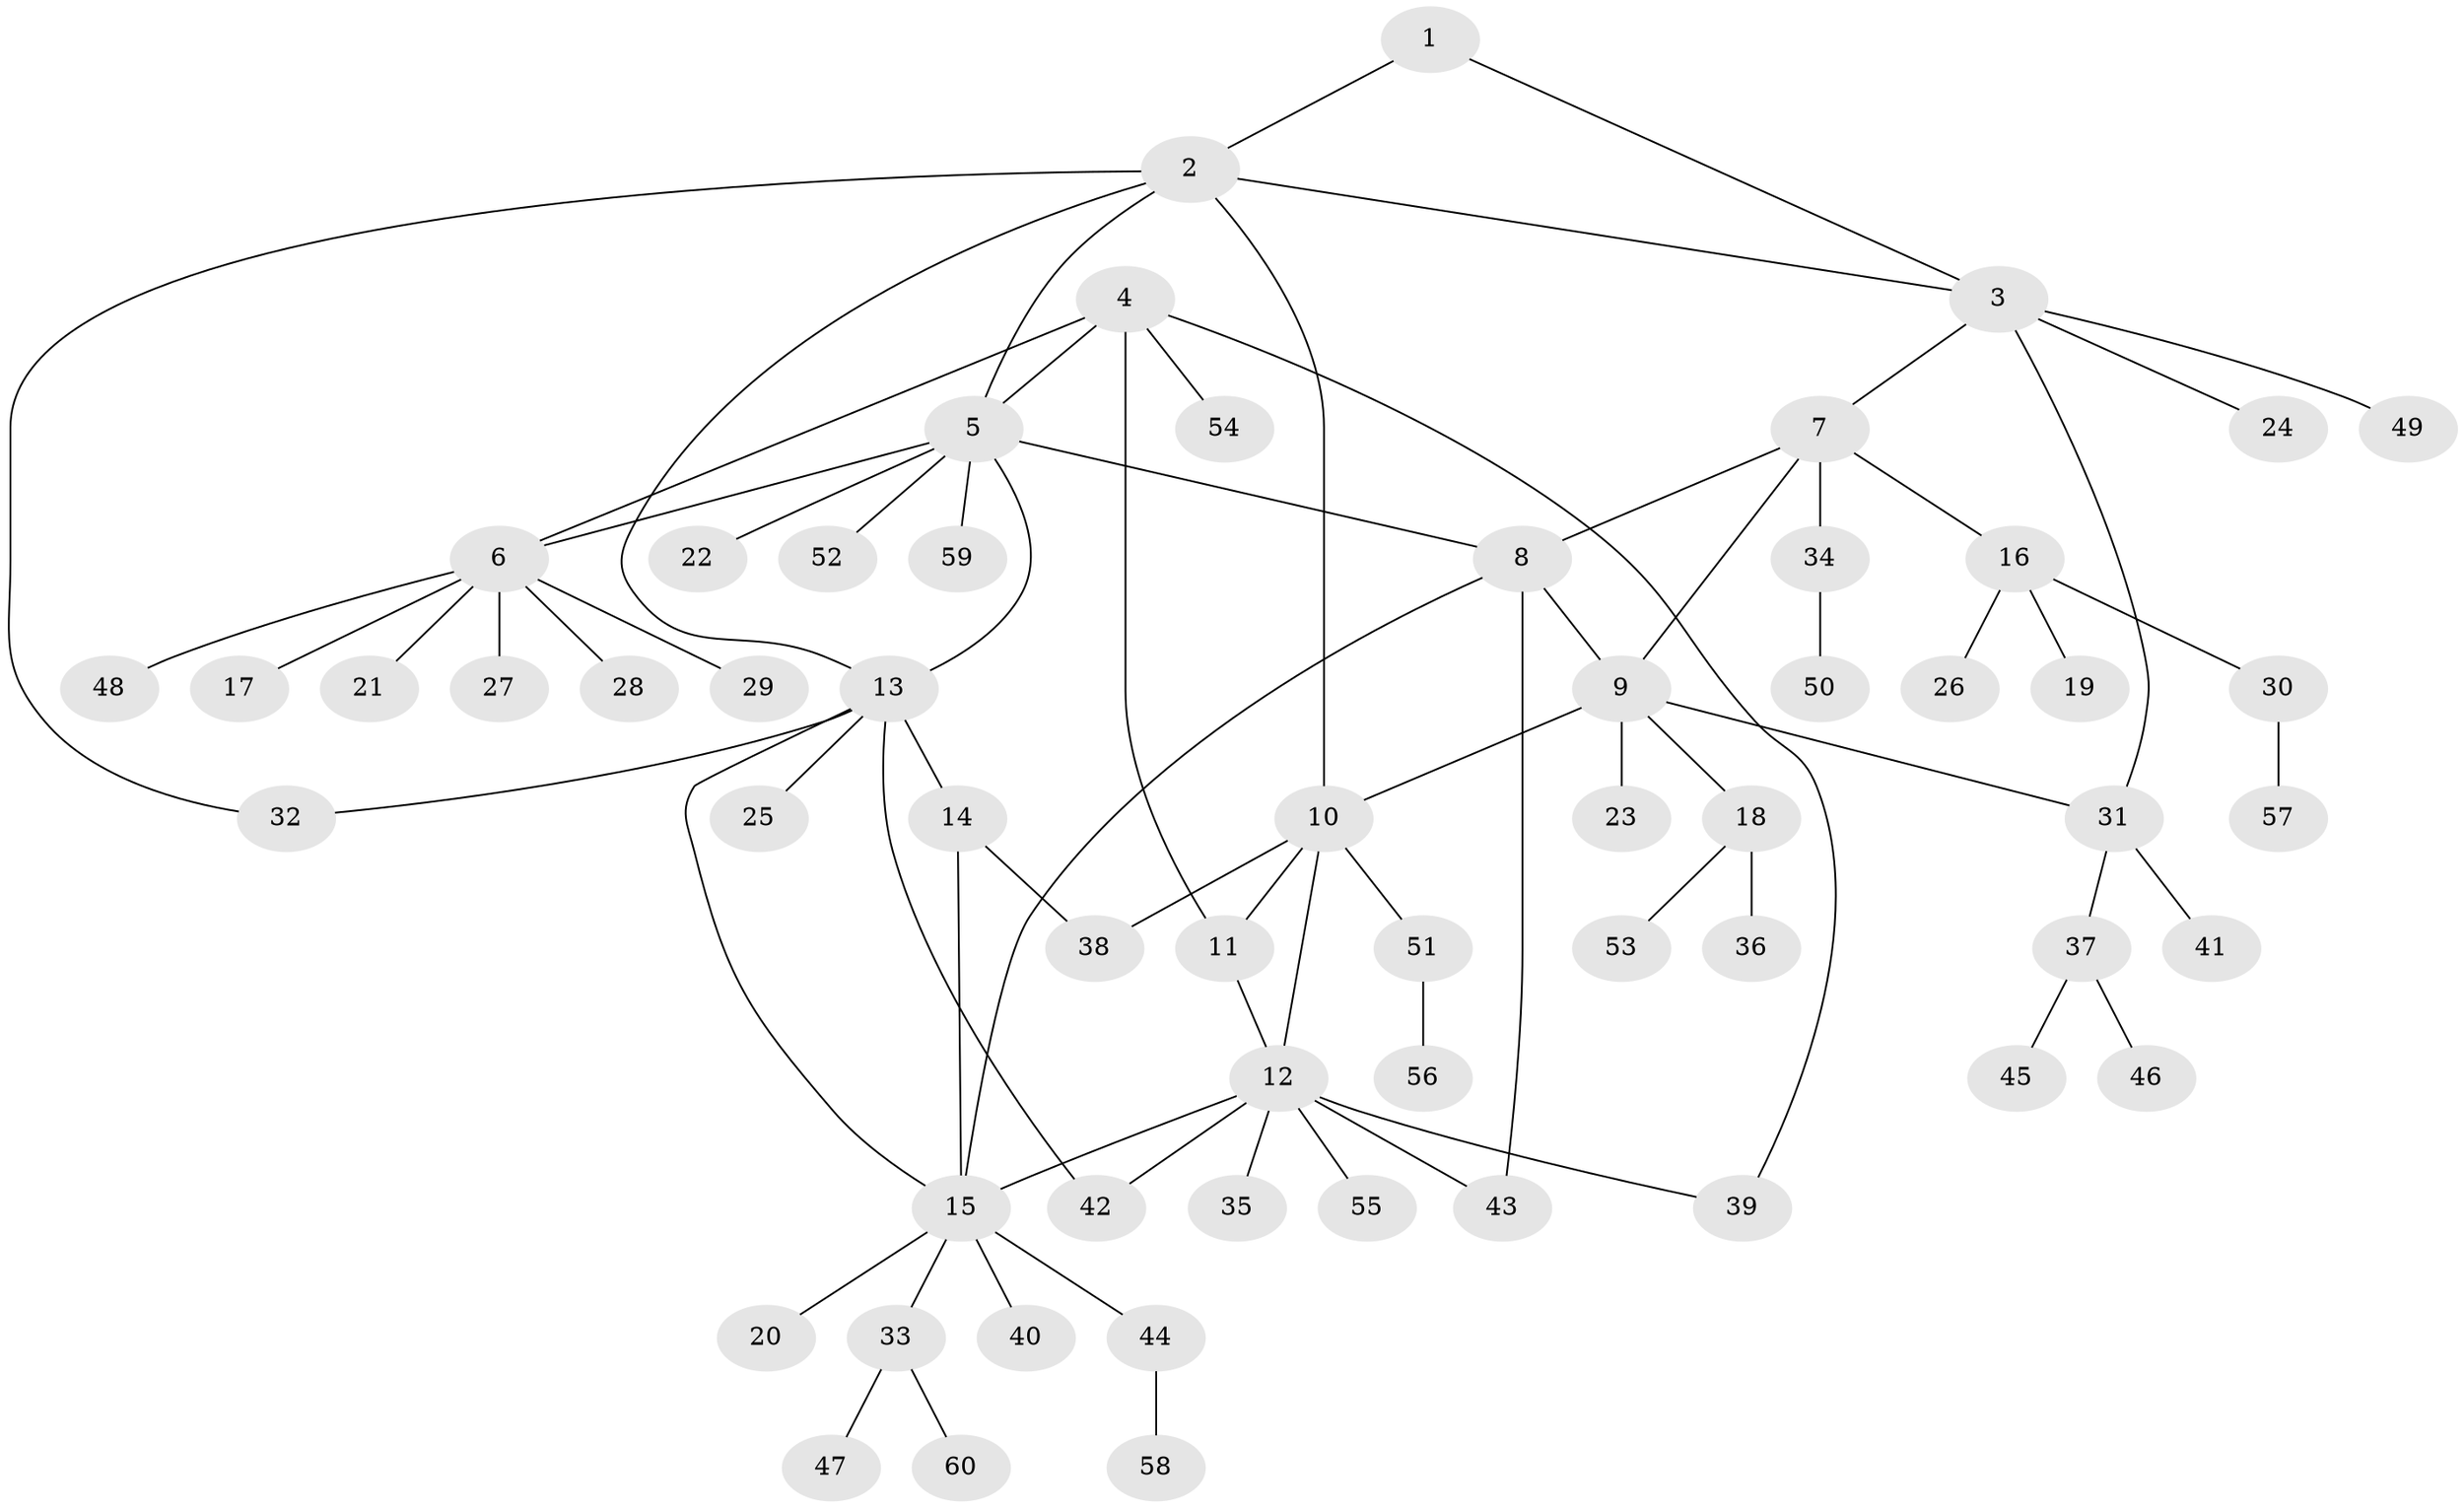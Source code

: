 // coarse degree distribution, {5: 0.1282051282051282, 1: 0.5128205128205128, 7: 0.10256410256410256, 6: 0.02564102564102564, 3: 0.07692307692307693, 4: 0.05128205128205128, 2: 0.10256410256410256}
// Generated by graph-tools (version 1.1) at 2025/37/03/04/25 23:37:33]
// undirected, 60 vertices, 76 edges
graph export_dot {
  node [color=gray90,style=filled];
  1;
  2;
  3;
  4;
  5;
  6;
  7;
  8;
  9;
  10;
  11;
  12;
  13;
  14;
  15;
  16;
  17;
  18;
  19;
  20;
  21;
  22;
  23;
  24;
  25;
  26;
  27;
  28;
  29;
  30;
  31;
  32;
  33;
  34;
  35;
  36;
  37;
  38;
  39;
  40;
  41;
  42;
  43;
  44;
  45;
  46;
  47;
  48;
  49;
  50;
  51;
  52;
  53;
  54;
  55;
  56;
  57;
  58;
  59;
  60;
  1 -- 2;
  1 -- 3;
  2 -- 3;
  2 -- 5;
  2 -- 10;
  2 -- 13;
  2 -- 32;
  3 -- 7;
  3 -- 24;
  3 -- 31;
  3 -- 49;
  4 -- 5;
  4 -- 6;
  4 -- 11;
  4 -- 39;
  4 -- 54;
  5 -- 6;
  5 -- 8;
  5 -- 13;
  5 -- 22;
  5 -- 52;
  5 -- 59;
  6 -- 17;
  6 -- 21;
  6 -- 27;
  6 -- 28;
  6 -- 29;
  6 -- 48;
  7 -- 8;
  7 -- 9;
  7 -- 16;
  7 -- 34;
  8 -- 9;
  8 -- 15;
  8 -- 43;
  9 -- 10;
  9 -- 18;
  9 -- 23;
  9 -- 31;
  10 -- 11;
  10 -- 12;
  10 -- 38;
  10 -- 51;
  11 -- 12;
  12 -- 15;
  12 -- 35;
  12 -- 39;
  12 -- 42;
  12 -- 43;
  12 -- 55;
  13 -- 14;
  13 -- 15;
  13 -- 25;
  13 -- 32;
  13 -- 42;
  14 -- 15;
  14 -- 38;
  15 -- 20;
  15 -- 33;
  15 -- 40;
  15 -- 44;
  16 -- 19;
  16 -- 26;
  16 -- 30;
  18 -- 36;
  18 -- 53;
  30 -- 57;
  31 -- 37;
  31 -- 41;
  33 -- 47;
  33 -- 60;
  34 -- 50;
  37 -- 45;
  37 -- 46;
  44 -- 58;
  51 -- 56;
}
